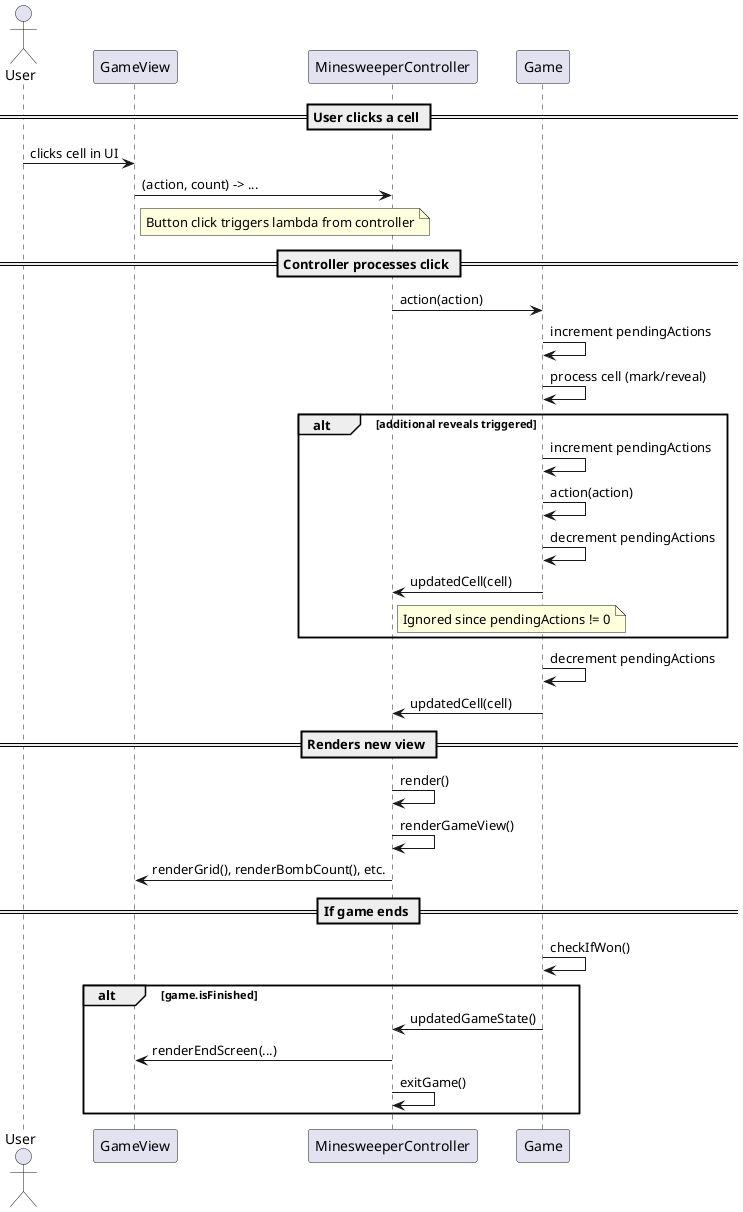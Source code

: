 @startuml
actor User
participant "GameView" as View
participant "MinesweeperController" as Controller
participant "Game" as Game


== User clicks a cell ==

User -> View : clicks cell in UI
View -> Controller : (action, count) -> ...
note right of View
	Button click triggers lambda from controller
end note

== Controller processes click ==

Controller -> Game : action(action)
Game -> Game : increment pendingActions
Game -> Game : process cell (mark/reveal)
alt additional reveals triggered
    Game -> Game : increment pendingActions
    Game -> Game : action(action)
    Game -> Game : decrement pendingActions
    Game -> Controller : updatedCell(cell)
    note right of Controller
        Ignored since pendingActions != 0
end note
end
Game -> Game : decrement pendingActions
Game -> Controller : updatedCell(cell)

== Renders new view ==
Controller -> Controller : render()
Controller -> Controller : renderGameView()
Controller -> View : renderGrid(), renderBombCount(), etc.

== If game ends ==

Game -> Game : checkIfWon()
alt game.isFinished
    Game -> Controller : updatedGameState()
    Controller -> View : renderEndScreen(...)
    Controller -> Controller : exitGame()
end

@enduml
